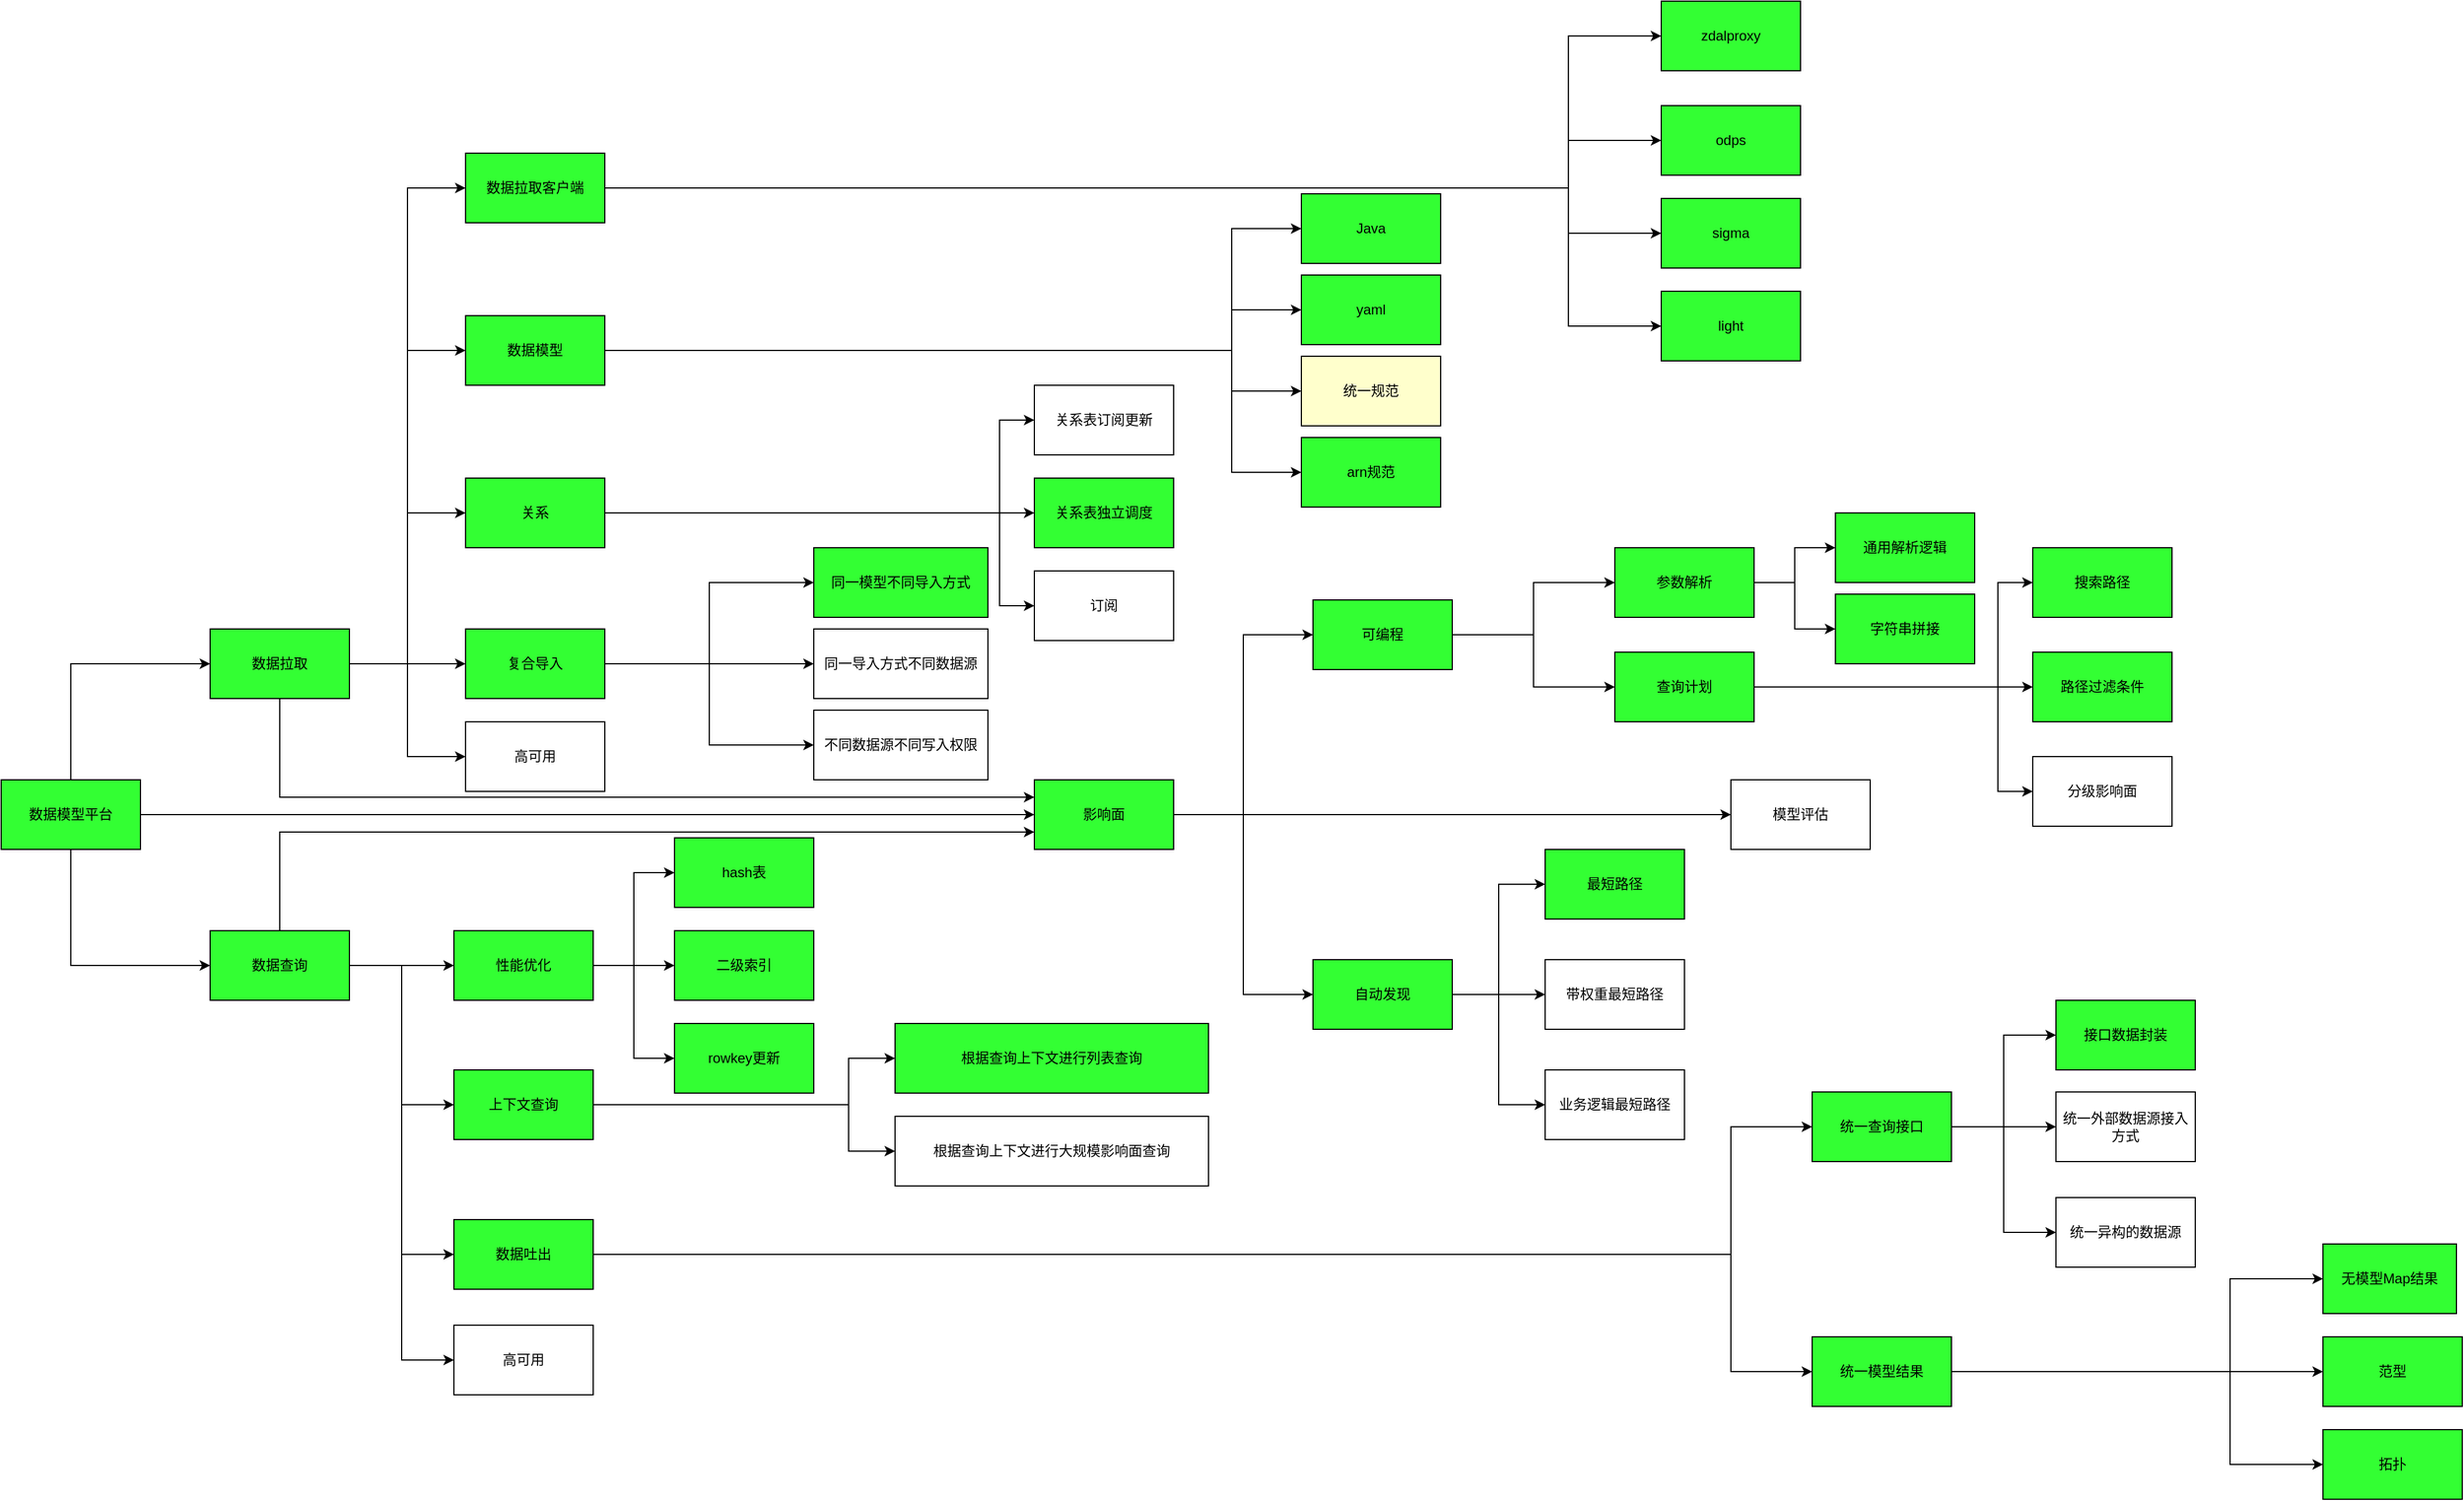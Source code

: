 <mxfile version="12.8.1" type="github">
  <diagram id="SqESzxWNPk29sI8p1Rc2" name="Page-1">
    <mxGraphModel dx="950" dy="2156" grid="1" gridSize="10" guides="1" tooltips="1" connect="1" arrows="1" fold="1" page="1" pageScale="1" pageWidth="827" pageHeight="1169" math="0" shadow="0">
      <root>
        <mxCell id="0" />
        <mxCell id="1" parent="0" />
        <mxCell id="NBVT0KH5Xc10zF8hWyY_-20" style="edgeStyle=orthogonalEdgeStyle;rounded=0;orthogonalLoop=1;jettySize=auto;html=1;exitX=0.5;exitY=0;exitDx=0;exitDy=0;entryX=0;entryY=0.5;entryDx=0;entryDy=0;" parent="1" source="BBNGL1OK1R0SubXPaPE9-1" target="BBNGL1OK1R0SubXPaPE9-2" edge="1">
          <mxGeometry relative="1" as="geometry" />
        </mxCell>
        <mxCell id="NBVT0KH5Xc10zF8hWyY_-21" style="edgeStyle=orthogonalEdgeStyle;rounded=0;orthogonalLoop=1;jettySize=auto;html=1;exitX=0.5;exitY=1;exitDx=0;exitDy=0;entryX=0;entryY=0.5;entryDx=0;entryDy=0;" parent="1" source="BBNGL1OK1R0SubXPaPE9-1" target="BBNGL1OK1R0SubXPaPE9-3" edge="1">
          <mxGeometry relative="1" as="geometry" />
        </mxCell>
        <mxCell id="NBVT0KH5Xc10zF8hWyY_-22" style="edgeStyle=orthogonalEdgeStyle;rounded=0;orthogonalLoop=1;jettySize=auto;html=1;exitX=1;exitY=0.5;exitDx=0;exitDy=0;entryX=0;entryY=0.5;entryDx=0;entryDy=0;" parent="1" source="BBNGL1OK1R0SubXPaPE9-1" target="BBNGL1OK1R0SubXPaPE9-4" edge="1">
          <mxGeometry relative="1" as="geometry" />
        </mxCell>
        <mxCell id="BBNGL1OK1R0SubXPaPE9-1" value="数据模型平台" style="rounded=0;whiteSpace=wrap;html=1;fillColor=#33FF33;" parent="1" vertex="1">
          <mxGeometry x="30" y="650" width="120" height="60" as="geometry" />
        </mxCell>
        <mxCell id="NBVT0KH5Xc10zF8hWyY_-23" style="edgeStyle=orthogonalEdgeStyle;rounded=0;orthogonalLoop=1;jettySize=auto;html=1;exitX=1;exitY=0.5;exitDx=0;exitDy=0;entryX=0;entryY=0.5;entryDx=0;entryDy=0;" parent="1" source="BBNGL1OK1R0SubXPaPE9-2" target="BBNGL1OK1R0SubXPaPE9-8" edge="1">
          <mxGeometry relative="1" as="geometry" />
        </mxCell>
        <mxCell id="NBVT0KH5Xc10zF8hWyY_-24" style="edgeStyle=orthogonalEdgeStyle;rounded=0;orthogonalLoop=1;jettySize=auto;html=1;exitX=1;exitY=0.5;exitDx=0;exitDy=0;entryX=0;entryY=0.5;entryDx=0;entryDy=0;" parent="1" source="BBNGL1OK1R0SubXPaPE9-2" target="BBNGL1OK1R0SubXPaPE9-7" edge="1">
          <mxGeometry relative="1" as="geometry" />
        </mxCell>
        <mxCell id="NBVT0KH5Xc10zF8hWyY_-25" style="edgeStyle=orthogonalEdgeStyle;rounded=0;orthogonalLoop=1;jettySize=auto;html=1;exitX=1;exitY=0.5;exitDx=0;exitDy=0;entryX=0;entryY=0.5;entryDx=0;entryDy=0;" parent="1" source="BBNGL1OK1R0SubXPaPE9-2" target="BBNGL1OK1R0SubXPaPE9-6" edge="1">
          <mxGeometry relative="1" as="geometry" />
        </mxCell>
        <mxCell id="NBVT0KH5Xc10zF8hWyY_-26" style="edgeStyle=orthogonalEdgeStyle;rounded=0;orthogonalLoop=1;jettySize=auto;html=1;exitX=1;exitY=0.5;exitDx=0;exitDy=0;entryX=0;entryY=0.5;entryDx=0;entryDy=0;" parent="1" source="BBNGL1OK1R0SubXPaPE9-2" target="BBNGL1OK1R0SubXPaPE9-5" edge="1">
          <mxGeometry relative="1" as="geometry" />
        </mxCell>
        <mxCell id="NBVT0KH5Xc10zF8hWyY_-30" style="edgeStyle=orthogonalEdgeStyle;rounded=0;orthogonalLoop=1;jettySize=auto;html=1;exitX=0.5;exitY=1;exitDx=0;exitDy=0;entryX=0;entryY=0.25;entryDx=0;entryDy=0;" parent="1" source="BBNGL1OK1R0SubXPaPE9-2" target="BBNGL1OK1R0SubXPaPE9-4" edge="1">
          <mxGeometry relative="1" as="geometry" />
        </mxCell>
        <mxCell id="6mLLUKD_3d6DJqKXJfNS-2" style="edgeStyle=orthogonalEdgeStyle;rounded=0;orthogonalLoop=1;jettySize=auto;html=1;exitX=1;exitY=0.5;exitDx=0;exitDy=0;entryX=0;entryY=0.5;entryDx=0;entryDy=0;" edge="1" parent="1" source="BBNGL1OK1R0SubXPaPE9-2" target="6mLLUKD_3d6DJqKXJfNS-1">
          <mxGeometry relative="1" as="geometry" />
        </mxCell>
        <mxCell id="BBNGL1OK1R0SubXPaPE9-2" value="数据拉取" style="rounded=0;whiteSpace=wrap;html=1;fillColor=#33FF33;" parent="1" vertex="1">
          <mxGeometry x="210" y="520" width="120" height="60" as="geometry" />
        </mxCell>
        <mxCell id="NBVT0KH5Xc10zF8hWyY_-27" style="edgeStyle=orthogonalEdgeStyle;rounded=0;orthogonalLoop=1;jettySize=auto;html=1;exitX=1;exitY=0.5;exitDx=0;exitDy=0;entryX=0;entryY=0.5;entryDx=0;entryDy=0;" parent="1" source="BBNGL1OK1R0SubXPaPE9-3" target="BBNGL1OK1R0SubXPaPE9-9" edge="1">
          <mxGeometry relative="1" as="geometry" />
        </mxCell>
        <mxCell id="NBVT0KH5Xc10zF8hWyY_-28" style="edgeStyle=orthogonalEdgeStyle;rounded=0;orthogonalLoop=1;jettySize=auto;html=1;exitX=1;exitY=0.5;exitDx=0;exitDy=0;entryX=0;entryY=0.5;entryDx=0;entryDy=0;" parent="1" source="BBNGL1OK1R0SubXPaPE9-3" target="BBNGL1OK1R0SubXPaPE9-10" edge="1">
          <mxGeometry relative="1" as="geometry" />
        </mxCell>
        <mxCell id="NBVT0KH5Xc10zF8hWyY_-29" style="edgeStyle=orthogonalEdgeStyle;rounded=0;orthogonalLoop=1;jettySize=auto;html=1;exitX=1;exitY=0.5;exitDx=0;exitDy=0;entryX=0;entryY=0.5;entryDx=0;entryDy=0;" parent="1" source="BBNGL1OK1R0SubXPaPE9-3" target="BBNGL1OK1R0SubXPaPE9-11" edge="1">
          <mxGeometry relative="1" as="geometry" />
        </mxCell>
        <mxCell id="NBVT0KH5Xc10zF8hWyY_-31" style="edgeStyle=orthogonalEdgeStyle;rounded=0;orthogonalLoop=1;jettySize=auto;html=1;exitX=0.5;exitY=0;exitDx=0;exitDy=0;entryX=0;entryY=0.75;entryDx=0;entryDy=0;" parent="1" source="BBNGL1OK1R0SubXPaPE9-3" target="BBNGL1OK1R0SubXPaPE9-4" edge="1">
          <mxGeometry relative="1" as="geometry" />
        </mxCell>
        <mxCell id="6mLLUKD_3d6DJqKXJfNS-4" style="edgeStyle=orthogonalEdgeStyle;rounded=0;orthogonalLoop=1;jettySize=auto;html=1;exitX=1;exitY=0.5;exitDx=0;exitDy=0;entryX=0;entryY=0.5;entryDx=0;entryDy=0;" edge="1" parent="1" source="BBNGL1OK1R0SubXPaPE9-3" target="6mLLUKD_3d6DJqKXJfNS-3">
          <mxGeometry relative="1" as="geometry" />
        </mxCell>
        <mxCell id="BBNGL1OK1R0SubXPaPE9-3" value="数据查询" style="rounded=0;whiteSpace=wrap;html=1;fillColor=#33FF33;" parent="1" vertex="1">
          <mxGeometry x="210" y="780" width="120" height="60" as="geometry" />
        </mxCell>
        <mxCell id="NBVT0KH5Xc10zF8hWyY_-32" style="edgeStyle=orthogonalEdgeStyle;rounded=0;orthogonalLoop=1;jettySize=auto;html=1;exitX=1;exitY=0.5;exitDx=0;exitDy=0;entryX=0;entryY=0.5;entryDx=0;entryDy=0;" parent="1" source="BBNGL1OK1R0SubXPaPE9-4" target="BBNGL1OK1R0SubXPaPE9-12" edge="1">
          <mxGeometry relative="1" as="geometry" />
        </mxCell>
        <mxCell id="NBVT0KH5Xc10zF8hWyY_-33" style="edgeStyle=orthogonalEdgeStyle;rounded=0;orthogonalLoop=1;jettySize=auto;html=1;exitX=1;exitY=0.5;exitDx=0;exitDy=0;entryX=0;entryY=0.5;entryDx=0;entryDy=0;" parent="1" source="BBNGL1OK1R0SubXPaPE9-4" target="BBNGL1OK1R0SubXPaPE9-13" edge="1">
          <mxGeometry relative="1" as="geometry" />
        </mxCell>
        <mxCell id="6mLLUKD_3d6DJqKXJfNS-6" style="edgeStyle=orthogonalEdgeStyle;rounded=0;orthogonalLoop=1;jettySize=auto;html=1;exitX=1;exitY=0.5;exitDx=0;exitDy=0;entryX=0;entryY=0.5;entryDx=0;entryDy=0;fillColor=#33FF33;" edge="1" parent="1" source="BBNGL1OK1R0SubXPaPE9-4" target="6mLLUKD_3d6DJqKXJfNS-5">
          <mxGeometry relative="1" as="geometry" />
        </mxCell>
        <mxCell id="BBNGL1OK1R0SubXPaPE9-4" value="影响面" style="rounded=0;whiteSpace=wrap;html=1;fillColor=#33FF33;" parent="1" vertex="1">
          <mxGeometry x="920" y="650" width="120" height="60" as="geometry" />
        </mxCell>
        <mxCell id="NBVT0KH5Xc10zF8hWyY_-57" style="edgeStyle=orthogonalEdgeStyle;rounded=0;orthogonalLoop=1;jettySize=auto;html=1;exitX=1;exitY=0.5;exitDx=0;exitDy=0;entryX=0;entryY=0.5;entryDx=0;entryDy=0;" parent="1" source="BBNGL1OK1R0SubXPaPE9-5" target="NBVT0KH5Xc10zF8hWyY_-35" edge="1">
          <mxGeometry relative="1" as="geometry">
            <mxPoint x="740.0" y="150" as="targetPoint" />
            <Array as="points">
              <mxPoint x="1380" y="140" />
              <mxPoint x="1380" y="9" />
            </Array>
          </mxGeometry>
        </mxCell>
        <mxCell id="NBVT0KH5Xc10zF8hWyY_-58" style="edgeStyle=orthogonalEdgeStyle;rounded=0;orthogonalLoop=1;jettySize=auto;html=1;exitX=1;exitY=0.5;exitDx=0;exitDy=0;entryX=0;entryY=0.5;entryDx=0;entryDy=0;" parent="1" source="BBNGL1OK1R0SubXPaPE9-5" target="NBVT0KH5Xc10zF8hWyY_-36" edge="1">
          <mxGeometry relative="1" as="geometry">
            <Array as="points">
              <mxPoint x="1380" y="140" />
              <mxPoint x="1380" y="99" />
            </Array>
          </mxGeometry>
        </mxCell>
        <mxCell id="NBVT0KH5Xc10zF8hWyY_-59" style="edgeStyle=orthogonalEdgeStyle;rounded=0;orthogonalLoop=1;jettySize=auto;html=1;exitX=1;exitY=0.5;exitDx=0;exitDy=0;entryX=0;entryY=0.5;entryDx=0;entryDy=0;" parent="1" source="BBNGL1OK1R0SubXPaPE9-5" target="NBVT0KH5Xc10zF8hWyY_-37" edge="1">
          <mxGeometry relative="1" as="geometry">
            <Array as="points">
              <mxPoint x="1380" y="140" />
              <mxPoint x="1380" y="179" />
            </Array>
          </mxGeometry>
        </mxCell>
        <mxCell id="NBVT0KH5Xc10zF8hWyY_-60" style="edgeStyle=orthogonalEdgeStyle;rounded=0;orthogonalLoop=1;jettySize=auto;html=1;exitX=1;exitY=0.5;exitDx=0;exitDy=0;entryX=0;entryY=0.5;entryDx=0;entryDy=0;" parent="1" source="BBNGL1OK1R0SubXPaPE9-5" target="NBVT0KH5Xc10zF8hWyY_-38" edge="1">
          <mxGeometry relative="1" as="geometry">
            <Array as="points">
              <mxPoint x="1380" y="140" />
              <mxPoint x="1380" y="259" />
            </Array>
          </mxGeometry>
        </mxCell>
        <mxCell id="BBNGL1OK1R0SubXPaPE9-5" value="数据拉取客户端" style="rounded=0;whiteSpace=wrap;html=1;fillColor=#33FF33;" parent="1" vertex="1">
          <mxGeometry x="430" y="110" width="120" height="60" as="geometry" />
        </mxCell>
        <mxCell id="NBVT0KH5Xc10zF8hWyY_-94" style="edgeStyle=orthogonalEdgeStyle;rounded=0;orthogonalLoop=1;jettySize=auto;html=1;exitX=1;exitY=0.5;exitDx=0;exitDy=0;entryX=0;entryY=0.5;entryDx=0;entryDy=0;" parent="1" source="BBNGL1OK1R0SubXPaPE9-6" target="NBVT0KH5Xc10zF8hWyY_-39" edge="1">
          <mxGeometry relative="1" as="geometry">
            <Array as="points">
              <mxPoint x="1090" y="280" />
              <mxPoint x="1090" y="175" />
            </Array>
          </mxGeometry>
        </mxCell>
        <mxCell id="NBVT0KH5Xc10zF8hWyY_-95" style="edgeStyle=orthogonalEdgeStyle;rounded=0;orthogonalLoop=1;jettySize=auto;html=1;exitX=1;exitY=0.5;exitDx=0;exitDy=0;entryX=0;entryY=0.5;entryDx=0;entryDy=0;" parent="1" source="BBNGL1OK1R0SubXPaPE9-6" target="NBVT0KH5Xc10zF8hWyY_-40" edge="1">
          <mxGeometry relative="1" as="geometry">
            <Array as="points">
              <mxPoint x="1090" y="280" />
              <mxPoint x="1090" y="245" />
            </Array>
          </mxGeometry>
        </mxCell>
        <mxCell id="NBVT0KH5Xc10zF8hWyY_-96" style="edgeStyle=orthogonalEdgeStyle;rounded=0;orthogonalLoop=1;jettySize=auto;html=1;exitX=1;exitY=0.5;exitDx=0;exitDy=0;entryX=0;entryY=0.5;entryDx=0;entryDy=0;" parent="1" source="BBNGL1OK1R0SubXPaPE9-6" target="NBVT0KH5Xc10zF8hWyY_-41" edge="1">
          <mxGeometry relative="1" as="geometry">
            <Array as="points">
              <mxPoint x="1090" y="280" />
              <mxPoint x="1090" y="315" />
            </Array>
          </mxGeometry>
        </mxCell>
        <mxCell id="NBVT0KH5Xc10zF8hWyY_-97" style="edgeStyle=orthogonalEdgeStyle;rounded=0;orthogonalLoop=1;jettySize=auto;html=1;exitX=1;exitY=0.5;exitDx=0;exitDy=0;entryX=0;entryY=0.5;entryDx=0;entryDy=0;" parent="1" source="BBNGL1OK1R0SubXPaPE9-6" target="NBVT0KH5Xc10zF8hWyY_-42" edge="1">
          <mxGeometry relative="1" as="geometry">
            <Array as="points">
              <mxPoint x="1090" y="280" />
              <mxPoint x="1090" y="385" />
            </Array>
          </mxGeometry>
        </mxCell>
        <mxCell id="BBNGL1OK1R0SubXPaPE9-6" value="数据模型" style="rounded=0;whiteSpace=wrap;html=1;fillColor=#33FF33;" parent="1" vertex="1">
          <mxGeometry x="430" y="250" width="120" height="60" as="geometry" />
        </mxCell>
        <mxCell id="NBVT0KH5Xc10zF8hWyY_-55" style="edgeStyle=orthogonalEdgeStyle;rounded=0;orthogonalLoop=1;jettySize=auto;html=1;exitX=1;exitY=0.5;exitDx=0;exitDy=0;entryX=0;entryY=0.5;entryDx=0;entryDy=0;" parent="1" source="BBNGL1OK1R0SubXPaPE9-7" target="NBVT0KH5Xc10zF8hWyY_-53" edge="1">
          <mxGeometry relative="1" as="geometry">
            <Array as="points">
              <mxPoint x="890" y="420" />
              <mxPoint x="890" y="340" />
            </Array>
          </mxGeometry>
        </mxCell>
        <mxCell id="NBVT0KH5Xc10zF8hWyY_-56" style="edgeStyle=orthogonalEdgeStyle;rounded=0;orthogonalLoop=1;jettySize=auto;html=1;exitX=1;exitY=0.5;exitDx=0;exitDy=0;entryX=0;entryY=0.5;entryDx=0;entryDy=0;" parent="1" source="BBNGL1OK1R0SubXPaPE9-7" target="NBVT0KH5Xc10zF8hWyY_-54" edge="1">
          <mxGeometry relative="1" as="geometry">
            <Array as="points">
              <mxPoint x="890" y="420" />
              <mxPoint x="890" y="500" />
            </Array>
          </mxGeometry>
        </mxCell>
        <mxCell id="BBNGL1OK1R0SubXPaPE9-7" value="关系" style="rounded=0;whiteSpace=wrap;html=1;fillColor=#33FF33;" parent="1" vertex="1">
          <mxGeometry x="430" y="390" width="120" height="60" as="geometry" />
        </mxCell>
        <mxCell id="NBVT0KH5Xc10zF8hWyY_-64" style="edgeStyle=orthogonalEdgeStyle;rounded=0;orthogonalLoop=1;jettySize=auto;html=1;exitX=1;exitY=0.5;exitDx=0;exitDy=0;entryX=0;entryY=0.5;entryDx=0;entryDy=0;" parent="1" source="BBNGL1OK1R0SubXPaPE9-8" target="NBVT0KH5Xc10zF8hWyY_-61" edge="1">
          <mxGeometry relative="1" as="geometry" />
        </mxCell>
        <mxCell id="NBVT0KH5Xc10zF8hWyY_-65" style="edgeStyle=orthogonalEdgeStyle;rounded=0;orthogonalLoop=1;jettySize=auto;html=1;exitX=1;exitY=0.5;exitDx=0;exitDy=0;entryX=0;entryY=0.5;entryDx=0;entryDy=0;" parent="1" source="BBNGL1OK1R0SubXPaPE9-8" target="NBVT0KH5Xc10zF8hWyY_-62" edge="1">
          <mxGeometry relative="1" as="geometry" />
        </mxCell>
        <mxCell id="NBVT0KH5Xc10zF8hWyY_-66" style="edgeStyle=orthogonalEdgeStyle;rounded=0;orthogonalLoop=1;jettySize=auto;html=1;exitX=1;exitY=0.5;exitDx=0;exitDy=0;entryX=0;entryY=0.5;entryDx=0;entryDy=0;" parent="1" source="BBNGL1OK1R0SubXPaPE9-8" target="NBVT0KH5Xc10zF8hWyY_-63" edge="1">
          <mxGeometry relative="1" as="geometry" />
        </mxCell>
        <mxCell id="BBNGL1OK1R0SubXPaPE9-8" value="复合导入" style="rounded=0;whiteSpace=wrap;html=1;fillColor=#33FF33;" parent="1" vertex="1">
          <mxGeometry x="430" y="520" width="120" height="60" as="geometry" />
        </mxCell>
        <mxCell id="NBVT0KH5Xc10zF8hWyY_-74" style="edgeStyle=orthogonalEdgeStyle;rounded=0;orthogonalLoop=1;jettySize=auto;html=1;exitX=1;exitY=0.5;exitDx=0;exitDy=0;entryX=0;entryY=0.5;entryDx=0;entryDy=0;" parent="1" source="BBNGL1OK1R0SubXPaPE9-9" target="NBVT0KH5Xc10zF8hWyY_-67" edge="1">
          <mxGeometry relative="1" as="geometry" />
        </mxCell>
        <mxCell id="NBVT0KH5Xc10zF8hWyY_-75" style="edgeStyle=orthogonalEdgeStyle;rounded=0;orthogonalLoop=1;jettySize=auto;html=1;exitX=1;exitY=0.5;exitDx=0;exitDy=0;entryX=0;entryY=0.5;entryDx=0;entryDy=0;" parent="1" source="BBNGL1OK1R0SubXPaPE9-9" target="NBVT0KH5Xc10zF8hWyY_-68" edge="1">
          <mxGeometry relative="1" as="geometry" />
        </mxCell>
        <mxCell id="NBVT0KH5Xc10zF8hWyY_-76" style="edgeStyle=orthogonalEdgeStyle;rounded=0;orthogonalLoop=1;jettySize=auto;html=1;exitX=1;exitY=0.5;exitDx=0;exitDy=0;entryX=0;entryY=0.5;entryDx=0;entryDy=0;" parent="1" source="BBNGL1OK1R0SubXPaPE9-9" target="NBVT0KH5Xc10zF8hWyY_-69" edge="1">
          <mxGeometry relative="1" as="geometry" />
        </mxCell>
        <mxCell id="BBNGL1OK1R0SubXPaPE9-9" value="性能优化" style="rounded=0;whiteSpace=wrap;html=1;fillColor=#33FF33;" parent="1" vertex="1">
          <mxGeometry x="420" y="780" width="120" height="60" as="geometry" />
        </mxCell>
        <mxCell id="NBVT0KH5Xc10zF8hWyY_-77" style="edgeStyle=orthogonalEdgeStyle;rounded=0;orthogonalLoop=1;jettySize=auto;html=1;exitX=1;exitY=0.5;exitDx=0;exitDy=0;entryX=0;entryY=0.5;entryDx=0;entryDy=0;" parent="1" source="BBNGL1OK1R0SubXPaPE9-10" target="NBVT0KH5Xc10zF8hWyY_-70" edge="1">
          <mxGeometry relative="1" as="geometry">
            <Array as="points">
              <mxPoint x="760" y="930" />
              <mxPoint x="760" y="890" />
            </Array>
          </mxGeometry>
        </mxCell>
        <mxCell id="NBVT0KH5Xc10zF8hWyY_-78" style="edgeStyle=orthogonalEdgeStyle;rounded=0;orthogonalLoop=1;jettySize=auto;html=1;exitX=1;exitY=0.5;exitDx=0;exitDy=0;entryX=0;entryY=0.5;entryDx=0;entryDy=0;" parent="1" source="BBNGL1OK1R0SubXPaPE9-10" target="NBVT0KH5Xc10zF8hWyY_-71" edge="1">
          <mxGeometry relative="1" as="geometry">
            <Array as="points">
              <mxPoint x="760" y="930" />
              <mxPoint x="760" y="970" />
            </Array>
          </mxGeometry>
        </mxCell>
        <mxCell id="BBNGL1OK1R0SubXPaPE9-10" value="上下文查询" style="rounded=0;whiteSpace=wrap;html=1;fillColor=#33FF33;" parent="1" vertex="1">
          <mxGeometry x="420" y="900" width="120" height="60" as="geometry" />
        </mxCell>
        <mxCell id="NBVT0KH5Xc10zF8hWyY_-79" style="edgeStyle=orthogonalEdgeStyle;rounded=0;orthogonalLoop=1;jettySize=auto;html=1;exitX=1;exitY=0.5;exitDx=0;exitDy=0;entryX=0;entryY=0.5;entryDx=0;entryDy=0;" parent="1" source="BBNGL1OK1R0SubXPaPE9-11" target="NBVT0KH5Xc10zF8hWyY_-72" edge="1">
          <mxGeometry relative="1" as="geometry">
            <Array as="points">
              <mxPoint x="1520" y="1059" />
              <mxPoint x="1520" y="949" />
            </Array>
          </mxGeometry>
        </mxCell>
        <mxCell id="NBVT0KH5Xc10zF8hWyY_-80" style="edgeStyle=orthogonalEdgeStyle;rounded=0;orthogonalLoop=1;jettySize=auto;html=1;exitX=1;exitY=0.5;exitDx=0;exitDy=0;entryX=0;entryY=0.5;entryDx=0;entryDy=0;" parent="1" source="BBNGL1OK1R0SubXPaPE9-11" target="NBVT0KH5Xc10zF8hWyY_-73" edge="1">
          <mxGeometry relative="1" as="geometry">
            <Array as="points">
              <mxPoint x="1520" y="1059" />
              <mxPoint x="1520" y="1160" />
            </Array>
          </mxGeometry>
        </mxCell>
        <mxCell id="BBNGL1OK1R0SubXPaPE9-11" value="数据吐出" style="rounded=0;whiteSpace=wrap;html=1;fillColor=#33FF33;" parent="1" vertex="1">
          <mxGeometry x="420" y="1029" width="120" height="60" as="geometry" />
        </mxCell>
        <mxCell id="NBVT0KH5Xc10zF8hWyY_-108" style="edgeStyle=orthogonalEdgeStyle;rounded=0;orthogonalLoop=1;jettySize=auto;html=1;exitX=1;exitY=0.5;exitDx=0;exitDy=0;entryX=0;entryY=0.5;entryDx=0;entryDy=0;" parent="1" source="BBNGL1OK1R0SubXPaPE9-12" target="NBVT0KH5Xc10zF8hWyY_-98" edge="1">
          <mxGeometry relative="1" as="geometry" />
        </mxCell>
        <mxCell id="NBVT0KH5Xc10zF8hWyY_-109" style="edgeStyle=orthogonalEdgeStyle;rounded=0;orthogonalLoop=1;jettySize=auto;html=1;exitX=1;exitY=0.5;exitDx=0;exitDy=0;entryX=0;entryY=0.5;entryDx=0;entryDy=0;" parent="1" source="BBNGL1OK1R0SubXPaPE9-12" target="NBVT0KH5Xc10zF8hWyY_-99" edge="1">
          <mxGeometry relative="1" as="geometry" />
        </mxCell>
        <mxCell id="BBNGL1OK1R0SubXPaPE9-12" value="可编程" style="rounded=0;whiteSpace=wrap;html=1;fillColor=#33FF33;" parent="1" vertex="1">
          <mxGeometry x="1160" y="495" width="120" height="60" as="geometry" />
        </mxCell>
        <mxCell id="NBVT0KH5Xc10zF8hWyY_-110" style="edgeStyle=orthogonalEdgeStyle;rounded=0;orthogonalLoop=1;jettySize=auto;html=1;exitX=1;exitY=0.5;exitDx=0;exitDy=0;entryX=0;entryY=0.5;entryDx=0;entryDy=0;" parent="1" source="BBNGL1OK1R0SubXPaPE9-13" target="NBVT0KH5Xc10zF8hWyY_-100" edge="1">
          <mxGeometry relative="1" as="geometry" />
        </mxCell>
        <mxCell id="NBVT0KH5Xc10zF8hWyY_-111" style="edgeStyle=orthogonalEdgeStyle;rounded=0;orthogonalLoop=1;jettySize=auto;html=1;exitX=1;exitY=0.5;exitDx=0;exitDy=0;entryX=0;entryY=0.5;entryDx=0;entryDy=0;" parent="1" source="BBNGL1OK1R0SubXPaPE9-13" target="NBVT0KH5Xc10zF8hWyY_-101" edge="1">
          <mxGeometry relative="1" as="geometry" />
        </mxCell>
        <mxCell id="NBVT0KH5Xc10zF8hWyY_-112" style="edgeStyle=orthogonalEdgeStyle;rounded=0;orthogonalLoop=1;jettySize=auto;html=1;exitX=1;exitY=0.5;exitDx=0;exitDy=0;entryX=0;entryY=0.5;entryDx=0;entryDy=0;" parent="1" source="BBNGL1OK1R0SubXPaPE9-13" target="NBVT0KH5Xc10zF8hWyY_-102" edge="1">
          <mxGeometry relative="1" as="geometry" />
        </mxCell>
        <mxCell id="BBNGL1OK1R0SubXPaPE9-13" value="自动发现" style="rounded=0;whiteSpace=wrap;html=1;fillColor=#33FF33;" parent="1" vertex="1">
          <mxGeometry x="1160" y="805" width="120" height="60" as="geometry" />
        </mxCell>
        <mxCell id="NBVT0KH5Xc10zF8hWyY_-35" value="zdalproxy" style="rounded=0;whiteSpace=wrap;html=1;fillColor=#33FF33;" parent="1" vertex="1">
          <mxGeometry x="1460" y="-21" width="120" height="60" as="geometry" />
        </mxCell>
        <mxCell id="NBVT0KH5Xc10zF8hWyY_-36" value="odps" style="rounded=0;whiteSpace=wrap;html=1;fillColor=#33FF33;" parent="1" vertex="1">
          <mxGeometry x="1460" y="69" width="120" height="60" as="geometry" />
        </mxCell>
        <mxCell id="NBVT0KH5Xc10zF8hWyY_-37" value="sigma" style="rounded=0;whiteSpace=wrap;html=1;fillColor=#33FF33;" parent="1" vertex="1">
          <mxGeometry x="1460" y="149" width="120" height="60" as="geometry" />
        </mxCell>
        <mxCell id="NBVT0KH5Xc10zF8hWyY_-38" value="light" style="rounded=0;whiteSpace=wrap;html=1;fillColor=#33FF33;" parent="1" vertex="1">
          <mxGeometry x="1460" y="229" width="120" height="60" as="geometry" />
        </mxCell>
        <mxCell id="NBVT0KH5Xc10zF8hWyY_-39" value="Java" style="rounded=0;whiteSpace=wrap;html=1;fillColor=#33FF33;" parent="1" vertex="1">
          <mxGeometry x="1150" y="145" width="120" height="60" as="geometry" />
        </mxCell>
        <mxCell id="NBVT0KH5Xc10zF8hWyY_-40" value="yaml" style="rounded=0;whiteSpace=wrap;html=1;fillColor=#33FF33;" parent="1" vertex="1">
          <mxGeometry x="1150" y="215" width="120" height="60" as="geometry" />
        </mxCell>
        <mxCell id="NBVT0KH5Xc10zF8hWyY_-41" value="统一规范" style="rounded=0;whiteSpace=wrap;html=1;fillColor=#FFFFCC;" parent="1" vertex="1">
          <mxGeometry x="1150" y="285" width="120" height="60" as="geometry" />
        </mxCell>
        <mxCell id="NBVT0KH5Xc10zF8hWyY_-42" value="arn规范" style="rounded=0;whiteSpace=wrap;html=1;fillColor=#33FF33;" parent="1" vertex="1">
          <mxGeometry x="1150" y="355" width="120" height="60" as="geometry" />
        </mxCell>
        <mxCell id="NBVT0KH5Xc10zF8hWyY_-51" value="关系表独立调度" style="rounded=0;whiteSpace=wrap;html=1;fillColor=#33FF33;" parent="1" vertex="1">
          <mxGeometry x="920" y="390" width="120" height="60" as="geometry" />
        </mxCell>
        <mxCell id="NBVT0KH5Xc10zF8hWyY_-52" value="" style="edgeStyle=orthogonalEdgeStyle;rounded=0;orthogonalLoop=1;jettySize=auto;html=1;" parent="1" source="BBNGL1OK1R0SubXPaPE9-7" target="NBVT0KH5Xc10zF8hWyY_-51" edge="1">
          <mxGeometry relative="1" as="geometry" />
        </mxCell>
        <mxCell id="NBVT0KH5Xc10zF8hWyY_-53" value="关系表订阅更新" style="rounded=0;whiteSpace=wrap;html=1;" parent="1" vertex="1">
          <mxGeometry x="920" y="310" width="120" height="60" as="geometry" />
        </mxCell>
        <mxCell id="NBVT0KH5Xc10zF8hWyY_-54" value="订阅" style="rounded=0;whiteSpace=wrap;html=1;" parent="1" vertex="1">
          <mxGeometry x="920" y="470" width="120" height="60" as="geometry" />
        </mxCell>
        <mxCell id="NBVT0KH5Xc10zF8hWyY_-61" value="同一模型不同导入方式" style="rounded=0;whiteSpace=wrap;html=1;fillColor=#33FF33;" parent="1" vertex="1">
          <mxGeometry x="730" y="450" width="150" height="60" as="geometry" />
        </mxCell>
        <mxCell id="NBVT0KH5Xc10zF8hWyY_-62" value="同一导入方式不同数据源" style="rounded=0;whiteSpace=wrap;html=1;" parent="1" vertex="1">
          <mxGeometry x="730" y="520" width="150" height="60" as="geometry" />
        </mxCell>
        <mxCell id="NBVT0KH5Xc10zF8hWyY_-63" value="不同数据源不同写入权限" style="rounded=0;whiteSpace=wrap;html=1;" parent="1" vertex="1">
          <mxGeometry x="730" y="590" width="150" height="60" as="geometry" />
        </mxCell>
        <mxCell id="NBVT0KH5Xc10zF8hWyY_-67" value="hash表" style="rounded=0;whiteSpace=wrap;html=1;fillColor=#33FF33;" parent="1" vertex="1">
          <mxGeometry x="610" y="700" width="120" height="60" as="geometry" />
        </mxCell>
        <mxCell id="NBVT0KH5Xc10zF8hWyY_-68" value="二级索引" style="rounded=0;whiteSpace=wrap;html=1;fillColor=#33FF33;" parent="1" vertex="1">
          <mxGeometry x="610" y="780" width="120" height="60" as="geometry" />
        </mxCell>
        <mxCell id="NBVT0KH5Xc10zF8hWyY_-69" value="rowkey更新" style="rounded=0;whiteSpace=wrap;html=1;fillColor=#33FF33;" parent="1" vertex="1">
          <mxGeometry x="610" y="860" width="120" height="60" as="geometry" />
        </mxCell>
        <mxCell id="NBVT0KH5Xc10zF8hWyY_-70" value="根据查询上下文进行列表查询" style="rounded=0;whiteSpace=wrap;html=1;fillColor=#33FF33;" parent="1" vertex="1">
          <mxGeometry x="800" y="860" width="270" height="60" as="geometry" />
        </mxCell>
        <mxCell id="NBVT0KH5Xc10zF8hWyY_-71" value="根据查询上下文进行大规模影响面查询" style="rounded=0;whiteSpace=wrap;html=1;" parent="1" vertex="1">
          <mxGeometry x="800" y="940" width="270" height="60" as="geometry" />
        </mxCell>
        <mxCell id="NBVT0KH5Xc10zF8hWyY_-87" style="edgeStyle=orthogonalEdgeStyle;rounded=0;orthogonalLoop=1;jettySize=auto;html=1;exitX=1;exitY=0.5;exitDx=0;exitDy=0;entryX=0;entryY=0.5;entryDx=0;entryDy=0;" parent="1" source="NBVT0KH5Xc10zF8hWyY_-72" target="NBVT0KH5Xc10zF8hWyY_-81" edge="1">
          <mxGeometry relative="1" as="geometry" />
        </mxCell>
        <mxCell id="NBVT0KH5Xc10zF8hWyY_-88" style="edgeStyle=orthogonalEdgeStyle;rounded=0;orthogonalLoop=1;jettySize=auto;html=1;exitX=1;exitY=0.5;exitDx=0;exitDy=0;entryX=0;entryY=0.5;entryDx=0;entryDy=0;" parent="1" source="NBVT0KH5Xc10zF8hWyY_-72" target="NBVT0KH5Xc10zF8hWyY_-82" edge="1">
          <mxGeometry relative="1" as="geometry" />
        </mxCell>
        <mxCell id="NBVT0KH5Xc10zF8hWyY_-89" style="edgeStyle=orthogonalEdgeStyle;rounded=0;orthogonalLoop=1;jettySize=auto;html=1;exitX=1;exitY=0.5;exitDx=0;exitDy=0;entryX=0;entryY=0.5;entryDx=0;entryDy=0;" parent="1" source="NBVT0KH5Xc10zF8hWyY_-72" target="NBVT0KH5Xc10zF8hWyY_-83" edge="1">
          <mxGeometry relative="1" as="geometry" />
        </mxCell>
        <mxCell id="NBVT0KH5Xc10zF8hWyY_-72" value="统一查询接口" style="rounded=0;whiteSpace=wrap;html=1;fillColor=#33FF33;" parent="1" vertex="1">
          <mxGeometry x="1590" y="919" width="120" height="60" as="geometry" />
        </mxCell>
        <mxCell id="NBVT0KH5Xc10zF8hWyY_-90" style="edgeStyle=orthogonalEdgeStyle;rounded=0;orthogonalLoop=1;jettySize=auto;html=1;exitX=1;exitY=0.5;exitDx=0;exitDy=0;entryX=0;entryY=0.5;entryDx=0;entryDy=0;" parent="1" source="NBVT0KH5Xc10zF8hWyY_-73" target="NBVT0KH5Xc10zF8hWyY_-84" edge="1">
          <mxGeometry relative="1" as="geometry">
            <Array as="points">
              <mxPoint x="1950" y="1160" />
              <mxPoint x="1950" y="1080" />
            </Array>
          </mxGeometry>
        </mxCell>
        <mxCell id="NBVT0KH5Xc10zF8hWyY_-91" style="edgeStyle=orthogonalEdgeStyle;rounded=0;orthogonalLoop=1;jettySize=auto;html=1;exitX=1;exitY=0.5;exitDx=0;exitDy=0;entryX=0;entryY=0.5;entryDx=0;entryDy=0;" parent="1" source="NBVT0KH5Xc10zF8hWyY_-73" target="NBVT0KH5Xc10zF8hWyY_-85" edge="1">
          <mxGeometry relative="1" as="geometry" />
        </mxCell>
        <mxCell id="NBVT0KH5Xc10zF8hWyY_-92" style="edgeStyle=orthogonalEdgeStyle;rounded=0;orthogonalLoop=1;jettySize=auto;html=1;exitX=1;exitY=0.5;exitDx=0;exitDy=0;entryX=0;entryY=0.5;entryDx=0;entryDy=0;" parent="1" source="NBVT0KH5Xc10zF8hWyY_-73" target="NBVT0KH5Xc10zF8hWyY_-86" edge="1">
          <mxGeometry relative="1" as="geometry">
            <mxPoint x="1990" y="1240.0" as="targetPoint" />
            <Array as="points">
              <mxPoint x="1950" y="1160" />
              <mxPoint x="1950" y="1240" />
            </Array>
          </mxGeometry>
        </mxCell>
        <mxCell id="NBVT0KH5Xc10zF8hWyY_-73" value="统一模型结果" style="rounded=0;whiteSpace=wrap;html=1;fillColor=#33FF33;" parent="1" vertex="1">
          <mxGeometry x="1590" y="1130" width="120" height="60" as="geometry" />
        </mxCell>
        <mxCell id="NBVT0KH5Xc10zF8hWyY_-81" value="接口数据封装" style="rounded=1;whiteSpace=wrap;html=1;arcSize=0;fillColor=#33FF33;" parent="1" vertex="1">
          <mxGeometry x="1800" y="840" width="120" height="60" as="geometry" />
        </mxCell>
        <mxCell id="NBVT0KH5Xc10zF8hWyY_-82" value="统一外部数据源接入方式" style="rounded=0;whiteSpace=wrap;html=1;" parent="1" vertex="1">
          <mxGeometry x="1800" y="919" width="120" height="60" as="geometry" />
        </mxCell>
        <mxCell id="NBVT0KH5Xc10zF8hWyY_-83" value="统一异构的数据源" style="rounded=0;whiteSpace=wrap;html=1;" parent="1" vertex="1">
          <mxGeometry x="1800" y="1010" width="120" height="60" as="geometry" />
        </mxCell>
        <mxCell id="NBVT0KH5Xc10zF8hWyY_-84" value="无模型Map结果" style="rounded=0;whiteSpace=wrap;html=1;fillColor=#33FF33;" parent="1" vertex="1">
          <mxGeometry x="2030" y="1050" width="115" height="60" as="geometry" />
        </mxCell>
        <mxCell id="NBVT0KH5Xc10zF8hWyY_-85" value="范型" style="rounded=0;whiteSpace=wrap;html=1;fillColor=#33FF33;" parent="1" vertex="1">
          <mxGeometry x="2030" y="1130" width="120" height="60" as="geometry" />
        </mxCell>
        <mxCell id="NBVT0KH5Xc10zF8hWyY_-86" value="拓扑" style="rounded=0;whiteSpace=wrap;html=1;fillColor=#33FF33;" parent="1" vertex="1">
          <mxGeometry x="2030" y="1210" width="120" height="60" as="geometry" />
        </mxCell>
        <mxCell id="NBVT0KH5Xc10zF8hWyY_-113" style="edgeStyle=orthogonalEdgeStyle;rounded=0;orthogonalLoop=1;jettySize=auto;html=1;exitX=1;exitY=0.5;exitDx=0;exitDy=0;entryX=0;entryY=0.5;entryDx=0;entryDy=0;fillColor=#33FF33;" parent="1" source="NBVT0KH5Xc10zF8hWyY_-98" target="NBVT0KH5Xc10zF8hWyY_-104" edge="1">
          <mxGeometry relative="1" as="geometry" />
        </mxCell>
        <mxCell id="NBVT0KH5Xc10zF8hWyY_-117" style="edgeStyle=orthogonalEdgeStyle;rounded=0;orthogonalLoop=1;jettySize=auto;html=1;exitX=1;exitY=0.5;exitDx=0;exitDy=0;entryX=0;entryY=0.5;entryDx=0;entryDy=0;fillColor=#33FF33;" parent="1" source="NBVT0KH5Xc10zF8hWyY_-98" target="NBVT0KH5Xc10zF8hWyY_-103" edge="1">
          <mxGeometry relative="1" as="geometry" />
        </mxCell>
        <mxCell id="NBVT0KH5Xc10zF8hWyY_-98" value="参数解析" style="rounded=0;whiteSpace=wrap;html=1;fillColor=#33FF33;" parent="1" vertex="1">
          <mxGeometry x="1420" y="450" width="120" height="60" as="geometry" />
        </mxCell>
        <mxCell id="NBVT0KH5Xc10zF8hWyY_-115" style="edgeStyle=orthogonalEdgeStyle;rounded=0;orthogonalLoop=1;jettySize=auto;html=1;exitX=1;exitY=0.5;exitDx=0;exitDy=0;entryX=0;entryY=0.5;entryDx=0;entryDy=0;fillColor=#33FF33;" parent="1" source="NBVT0KH5Xc10zF8hWyY_-99" target="NBVT0KH5Xc10zF8hWyY_-106" edge="1">
          <mxGeometry relative="1" as="geometry" />
        </mxCell>
        <mxCell id="NBVT0KH5Xc10zF8hWyY_-116" style="edgeStyle=orthogonalEdgeStyle;rounded=0;orthogonalLoop=1;jettySize=auto;html=1;exitX=1;exitY=0.5;exitDx=0;exitDy=0;entryX=0;entryY=0.5;entryDx=0;entryDy=0;" parent="1" source="NBVT0KH5Xc10zF8hWyY_-99" target="NBVT0KH5Xc10zF8hWyY_-107" edge="1">
          <mxGeometry relative="1" as="geometry">
            <Array as="points">
              <mxPoint x="1750" y="570" />
              <mxPoint x="1750" y="660" />
            </Array>
          </mxGeometry>
        </mxCell>
        <mxCell id="NBVT0KH5Xc10zF8hWyY_-118" style="edgeStyle=orthogonalEdgeStyle;rounded=0;orthogonalLoop=1;jettySize=auto;html=1;exitX=1;exitY=0.5;exitDx=0;exitDy=0;entryX=0;entryY=0.5;entryDx=0;entryDy=0;fillColor=#33FF33;" parent="1" source="NBVT0KH5Xc10zF8hWyY_-99" target="NBVT0KH5Xc10zF8hWyY_-105" edge="1">
          <mxGeometry relative="1" as="geometry">
            <Array as="points">
              <mxPoint x="1750" y="570" />
              <mxPoint x="1750" y="480" />
            </Array>
          </mxGeometry>
        </mxCell>
        <mxCell id="NBVT0KH5Xc10zF8hWyY_-99" value="查询计划" style="rounded=0;whiteSpace=wrap;html=1;fillColor=#33FF33;" parent="1" vertex="1">
          <mxGeometry x="1420" y="540" width="120" height="60" as="geometry" />
        </mxCell>
        <mxCell id="NBVT0KH5Xc10zF8hWyY_-100" value="最短路径" style="rounded=0;whiteSpace=wrap;html=1;fillColor=#33FF33;" parent="1" vertex="1">
          <mxGeometry x="1360" y="710" width="120" height="60" as="geometry" />
        </mxCell>
        <mxCell id="NBVT0KH5Xc10zF8hWyY_-101" value="带权重最短路径" style="rounded=0;whiteSpace=wrap;html=1;" parent="1" vertex="1">
          <mxGeometry x="1360" y="805" width="120" height="60" as="geometry" />
        </mxCell>
        <mxCell id="NBVT0KH5Xc10zF8hWyY_-102" value="业务逻辑最短路径" style="rounded=0;whiteSpace=wrap;html=1;" parent="1" vertex="1">
          <mxGeometry x="1360" y="900" width="120" height="60" as="geometry" />
        </mxCell>
        <mxCell id="NBVT0KH5Xc10zF8hWyY_-103" value="通用解析逻辑" style="rounded=0;whiteSpace=wrap;html=1;fillColor=#33FF33;" parent="1" vertex="1">
          <mxGeometry x="1610" y="420" width="120" height="60" as="geometry" />
        </mxCell>
        <mxCell id="NBVT0KH5Xc10zF8hWyY_-104" value="字符串拼接" style="rounded=0;whiteSpace=wrap;html=1;fillColor=#33FF33;" parent="1" vertex="1">
          <mxGeometry x="1610" y="490" width="120" height="60" as="geometry" />
        </mxCell>
        <mxCell id="NBVT0KH5Xc10zF8hWyY_-105" value="搜索路径" style="rounded=0;whiteSpace=wrap;html=1;fillColor=#33FF33;" parent="1" vertex="1">
          <mxGeometry x="1780" y="450" width="120" height="60" as="geometry" />
        </mxCell>
        <mxCell id="NBVT0KH5Xc10zF8hWyY_-106" value="路径过滤条件" style="rounded=0;whiteSpace=wrap;html=1;fillColor=#33FF33;" parent="1" vertex="1">
          <mxGeometry x="1780" y="540" width="120" height="60" as="geometry" />
        </mxCell>
        <mxCell id="NBVT0KH5Xc10zF8hWyY_-107" value="分级影响面" style="rounded=0;whiteSpace=wrap;html=1;" parent="1" vertex="1">
          <mxGeometry x="1780" y="630" width="120" height="60" as="geometry" />
        </mxCell>
        <mxCell id="6mLLUKD_3d6DJqKXJfNS-1" value="高可用" style="rounded=0;whiteSpace=wrap;html=1;" vertex="1" parent="1">
          <mxGeometry x="430" y="600" width="120" height="60" as="geometry" />
        </mxCell>
        <mxCell id="6mLLUKD_3d6DJqKXJfNS-3" value="高可用" style="rounded=0;whiteSpace=wrap;html=1;" vertex="1" parent="1">
          <mxGeometry x="420" y="1120" width="120" height="60" as="geometry" />
        </mxCell>
        <mxCell id="6mLLUKD_3d6DJqKXJfNS-5" value="模型评估" style="rounded=0;whiteSpace=wrap;html=1;fillColor=none;" vertex="1" parent="1">
          <mxGeometry x="1520" y="650" width="120" height="60" as="geometry" />
        </mxCell>
      </root>
    </mxGraphModel>
  </diagram>
</mxfile>

